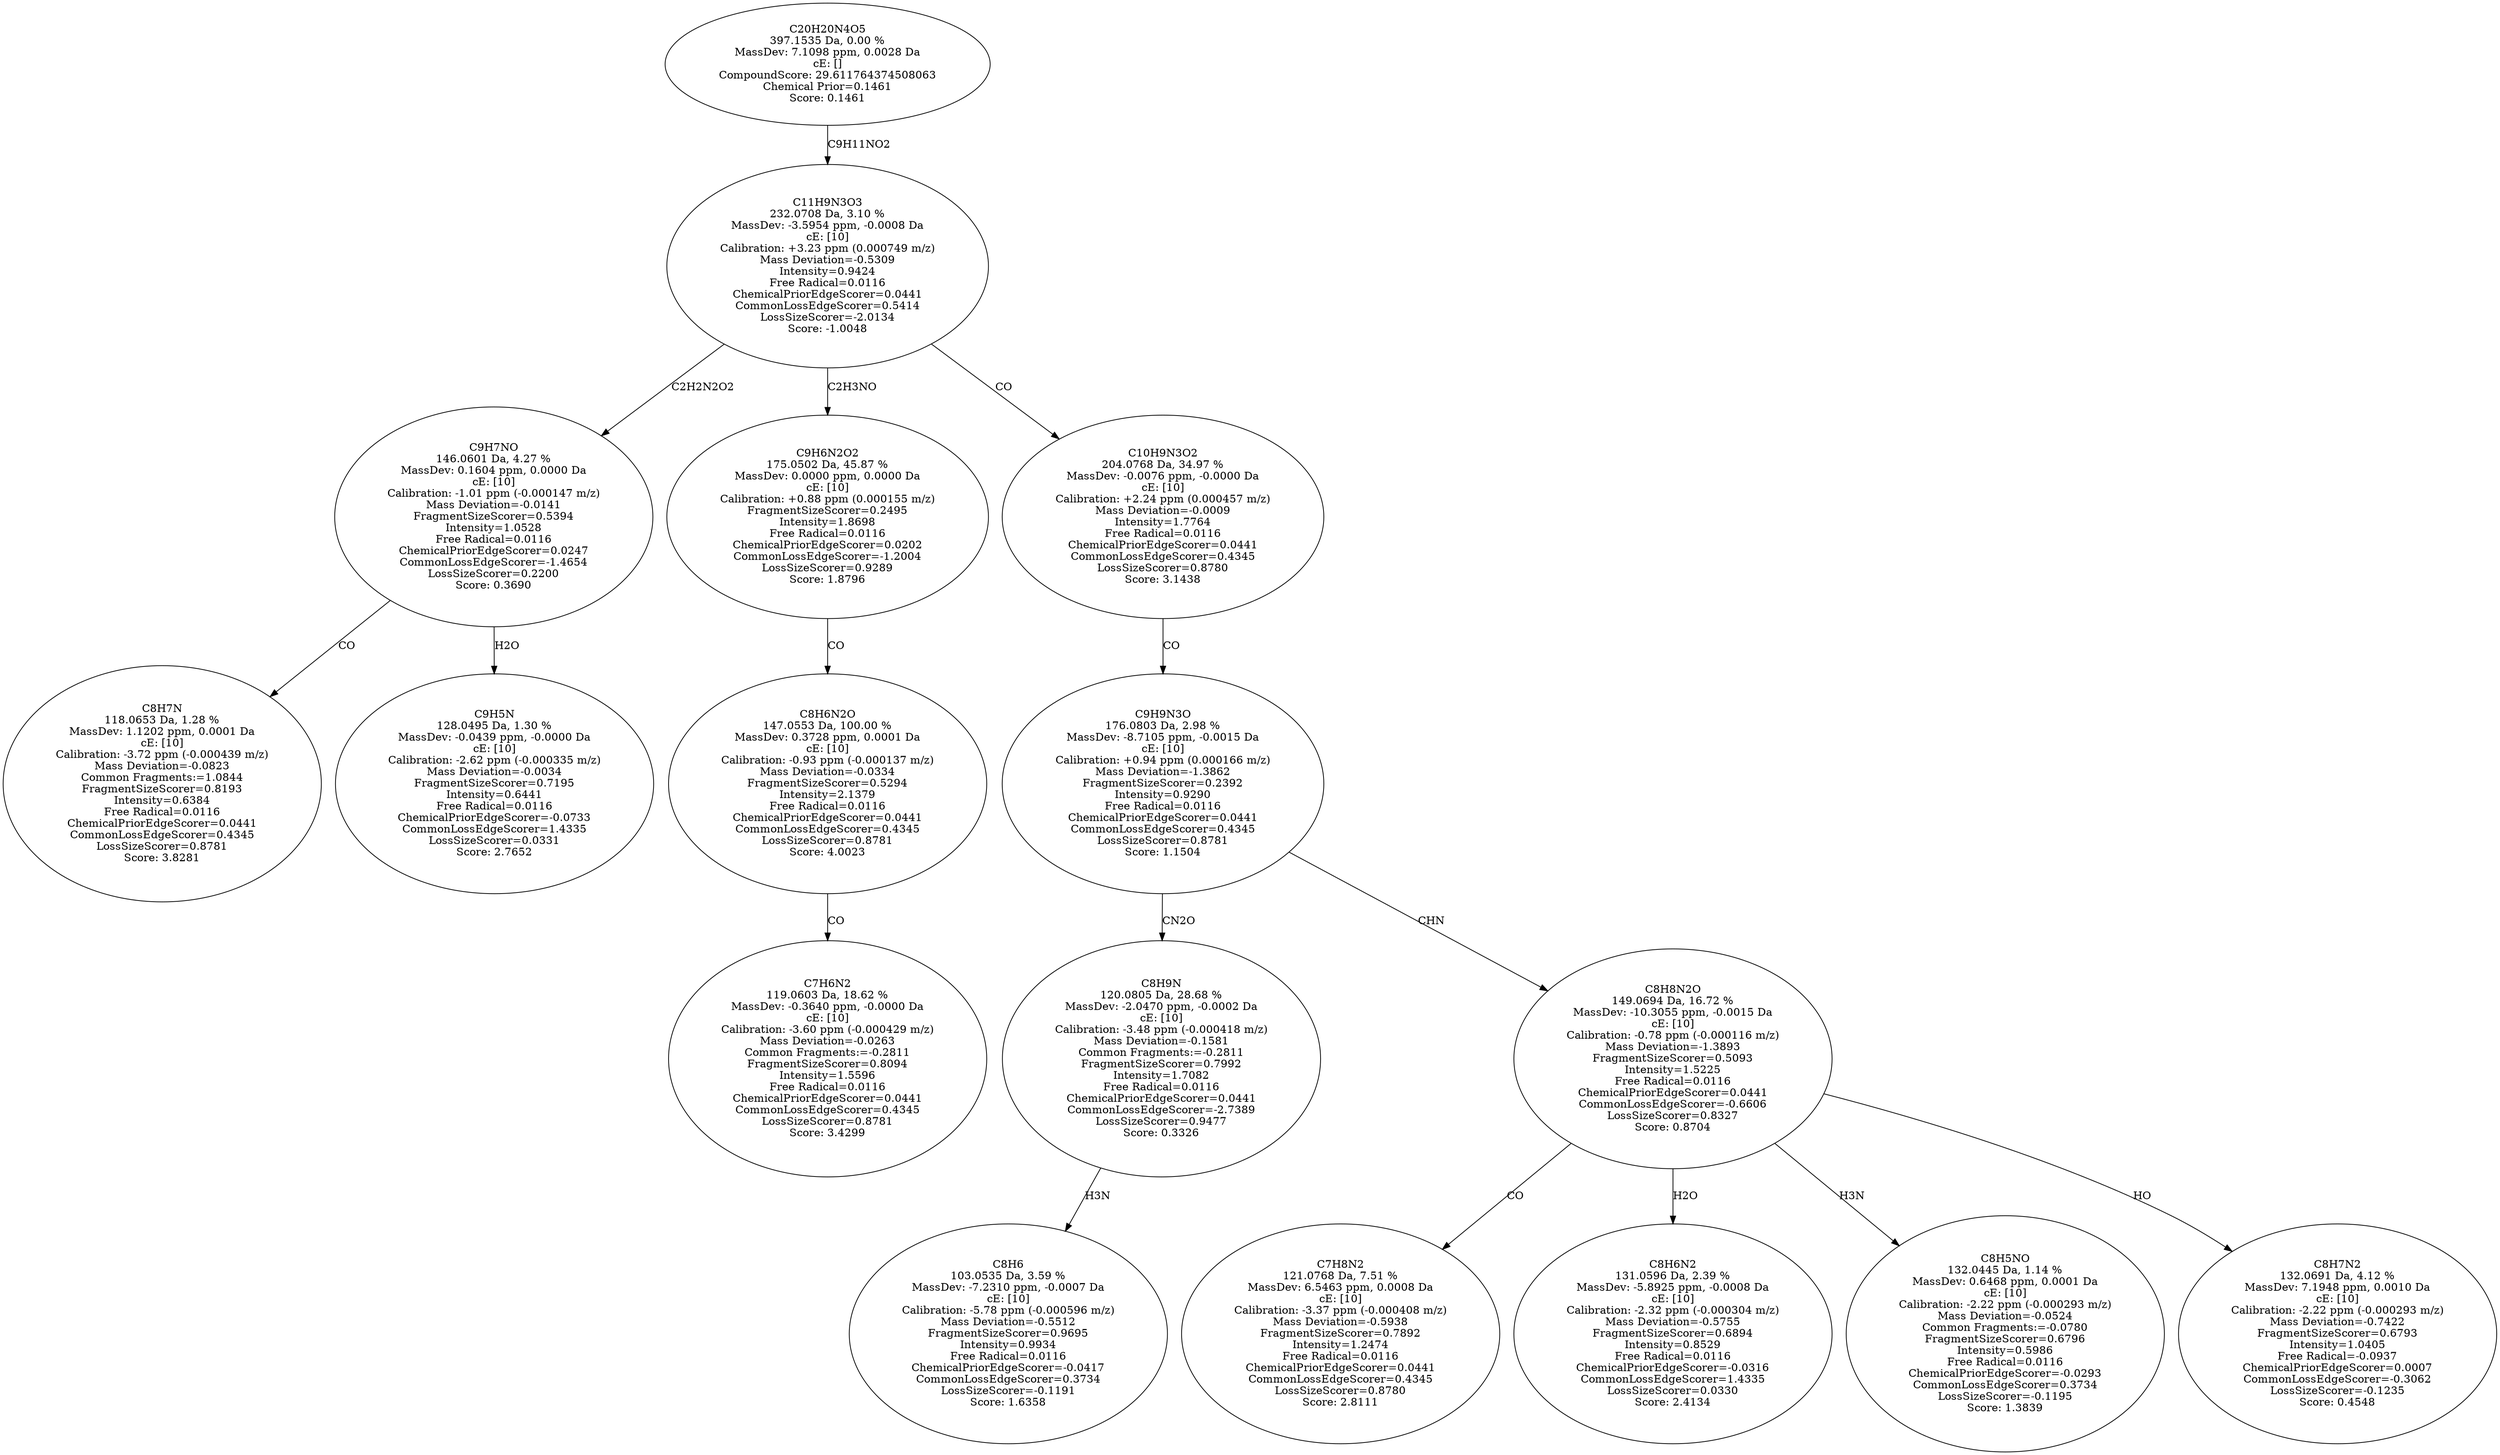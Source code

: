 strict digraph {
v1 [label="C8H7N\n118.0653 Da, 1.28 %\nMassDev: 1.1202 ppm, 0.0001 Da\ncE: [10]\nCalibration: -3.72 ppm (-0.000439 m/z)\nMass Deviation=-0.0823\nCommon Fragments:=1.0844\nFragmentSizeScorer=0.8193\nIntensity=0.6384\nFree Radical=0.0116\nChemicalPriorEdgeScorer=0.0441\nCommonLossEdgeScorer=0.4345\nLossSizeScorer=0.8781\nScore: 3.8281"];
v2 [label="C9H5N\n128.0495 Da, 1.30 %\nMassDev: -0.0439 ppm, -0.0000 Da\ncE: [10]\nCalibration: -2.62 ppm (-0.000335 m/z)\nMass Deviation=-0.0034\nFragmentSizeScorer=0.7195\nIntensity=0.6441\nFree Radical=0.0116\nChemicalPriorEdgeScorer=-0.0733\nCommonLossEdgeScorer=1.4335\nLossSizeScorer=0.0331\nScore: 2.7652"];
v3 [label="C9H7NO\n146.0601 Da, 4.27 %\nMassDev: 0.1604 ppm, 0.0000 Da\ncE: [10]\nCalibration: -1.01 ppm (-0.000147 m/z)\nMass Deviation=-0.0141\nFragmentSizeScorer=0.5394\nIntensity=1.0528\nFree Radical=0.0116\nChemicalPriorEdgeScorer=0.0247\nCommonLossEdgeScorer=-1.4654\nLossSizeScorer=0.2200\nScore: 0.3690"];
v4 [label="C7H6N2\n119.0603 Da, 18.62 %\nMassDev: -0.3640 ppm, -0.0000 Da\ncE: [10]\nCalibration: -3.60 ppm (-0.000429 m/z)\nMass Deviation=-0.0263\nCommon Fragments:=-0.2811\nFragmentSizeScorer=0.8094\nIntensity=1.5596\nFree Radical=0.0116\nChemicalPriorEdgeScorer=0.0441\nCommonLossEdgeScorer=0.4345\nLossSizeScorer=0.8781\nScore: 3.4299"];
v5 [label="C8H6N2O\n147.0553 Da, 100.00 %\nMassDev: 0.3728 ppm, 0.0001 Da\ncE: [10]\nCalibration: -0.93 ppm (-0.000137 m/z)\nMass Deviation=-0.0334\nFragmentSizeScorer=0.5294\nIntensity=2.1379\nFree Radical=0.0116\nChemicalPriorEdgeScorer=0.0441\nCommonLossEdgeScorer=0.4345\nLossSizeScorer=0.8781\nScore: 4.0023"];
v6 [label="C9H6N2O2\n175.0502 Da, 45.87 %\nMassDev: 0.0000 ppm, 0.0000 Da\ncE: [10]\nCalibration: +0.88 ppm (0.000155 m/z)\nFragmentSizeScorer=0.2495\nIntensity=1.8698\nFree Radical=0.0116\nChemicalPriorEdgeScorer=0.0202\nCommonLossEdgeScorer=-1.2004\nLossSizeScorer=0.9289\nScore: 1.8796"];
v7 [label="C8H6\n103.0535 Da, 3.59 %\nMassDev: -7.2310 ppm, -0.0007 Da\ncE: [10]\nCalibration: -5.78 ppm (-0.000596 m/z)\nMass Deviation=-0.5512\nFragmentSizeScorer=0.9695\nIntensity=0.9934\nFree Radical=0.0116\nChemicalPriorEdgeScorer=-0.0417\nCommonLossEdgeScorer=0.3734\nLossSizeScorer=-0.1191\nScore: 1.6358"];
v8 [label="C8H9N\n120.0805 Da, 28.68 %\nMassDev: -2.0470 ppm, -0.0002 Da\ncE: [10]\nCalibration: -3.48 ppm (-0.000418 m/z)\nMass Deviation=-0.1581\nCommon Fragments:=-0.2811\nFragmentSizeScorer=0.7992\nIntensity=1.7082\nFree Radical=0.0116\nChemicalPriorEdgeScorer=0.0441\nCommonLossEdgeScorer=-2.7389\nLossSizeScorer=0.9477\nScore: 0.3326"];
v9 [label="C7H8N2\n121.0768 Da, 7.51 %\nMassDev: 6.5463 ppm, 0.0008 Da\ncE: [10]\nCalibration: -3.37 ppm (-0.000408 m/z)\nMass Deviation=-0.5938\nFragmentSizeScorer=0.7892\nIntensity=1.2474\nFree Radical=0.0116\nChemicalPriorEdgeScorer=0.0441\nCommonLossEdgeScorer=0.4345\nLossSizeScorer=0.8780\nScore: 2.8111"];
v10 [label="C8H6N2\n131.0596 Da, 2.39 %\nMassDev: -5.8925 ppm, -0.0008 Da\ncE: [10]\nCalibration: -2.32 ppm (-0.000304 m/z)\nMass Deviation=-0.5755\nFragmentSizeScorer=0.6894\nIntensity=0.8529\nFree Radical=0.0116\nChemicalPriorEdgeScorer=-0.0316\nCommonLossEdgeScorer=1.4335\nLossSizeScorer=0.0330\nScore: 2.4134"];
v11 [label="C8H5NO\n132.0445 Da, 1.14 %\nMassDev: 0.6468 ppm, 0.0001 Da\ncE: [10]\nCalibration: -2.22 ppm (-0.000293 m/z)\nMass Deviation=-0.0524\nCommon Fragments:=-0.0780\nFragmentSizeScorer=0.6796\nIntensity=0.5986\nFree Radical=0.0116\nChemicalPriorEdgeScorer=-0.0293\nCommonLossEdgeScorer=0.3734\nLossSizeScorer=-0.1195\nScore: 1.3839"];
v12 [label="C8H7N2\n132.0691 Da, 4.12 %\nMassDev: 7.1948 ppm, 0.0010 Da\ncE: [10]\nCalibration: -2.22 ppm (-0.000293 m/z)\nMass Deviation=-0.7422\nFragmentSizeScorer=0.6793\nIntensity=1.0405\nFree Radical=-0.0937\nChemicalPriorEdgeScorer=0.0007\nCommonLossEdgeScorer=-0.3062\nLossSizeScorer=-0.1235\nScore: 0.4548"];
v13 [label="C8H8N2O\n149.0694 Da, 16.72 %\nMassDev: -10.3055 ppm, -0.0015 Da\ncE: [10]\nCalibration: -0.78 ppm (-0.000116 m/z)\nMass Deviation=-1.3893\nFragmentSizeScorer=0.5093\nIntensity=1.5225\nFree Radical=0.0116\nChemicalPriorEdgeScorer=0.0441\nCommonLossEdgeScorer=-0.6606\nLossSizeScorer=0.8327\nScore: 0.8704"];
v14 [label="C9H9N3O\n176.0803 Da, 2.98 %\nMassDev: -8.7105 ppm, -0.0015 Da\ncE: [10]\nCalibration: +0.94 ppm (0.000166 m/z)\nMass Deviation=-1.3862\nFragmentSizeScorer=0.2392\nIntensity=0.9290\nFree Radical=0.0116\nChemicalPriorEdgeScorer=0.0441\nCommonLossEdgeScorer=0.4345\nLossSizeScorer=0.8781\nScore: 1.1504"];
v15 [label="C10H9N3O2\n204.0768 Da, 34.97 %\nMassDev: -0.0076 ppm, -0.0000 Da\ncE: [10]\nCalibration: +2.24 ppm (0.000457 m/z)\nMass Deviation=-0.0009\nIntensity=1.7764\nFree Radical=0.0116\nChemicalPriorEdgeScorer=0.0441\nCommonLossEdgeScorer=0.4345\nLossSizeScorer=0.8780\nScore: 3.1438"];
v16 [label="C11H9N3O3\n232.0708 Da, 3.10 %\nMassDev: -3.5954 ppm, -0.0008 Da\ncE: [10]\nCalibration: +3.23 ppm (0.000749 m/z)\nMass Deviation=-0.5309\nIntensity=0.9424\nFree Radical=0.0116\nChemicalPriorEdgeScorer=0.0441\nCommonLossEdgeScorer=0.5414\nLossSizeScorer=-2.0134\nScore: -1.0048"];
v17 [label="C20H20N4O5\n397.1535 Da, 0.00 %\nMassDev: 7.1098 ppm, 0.0028 Da\ncE: []\nCompoundScore: 29.611764374508063\nChemical Prior=0.1461\nScore: 0.1461"];
v3 -> v1 [label="CO"];
v3 -> v2 [label="H2O"];
v16 -> v3 [label="C2H2N2O2"];
v5 -> v4 [label="CO"];
v6 -> v5 [label="CO"];
v16 -> v6 [label="C2H3NO"];
v8 -> v7 [label="H3N"];
v14 -> v8 [label="CN2O"];
v13 -> v9 [label="CO"];
v13 -> v10 [label="H2O"];
v13 -> v11 [label="H3N"];
v13 -> v12 [label="HO"];
v14 -> v13 [label="CHN"];
v15 -> v14 [label="CO"];
v16 -> v15 [label="CO"];
v17 -> v16 [label="C9H11NO2"];
}